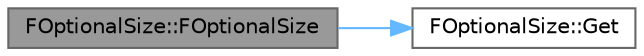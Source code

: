 digraph "FOptionalSize::FOptionalSize"
{
 // INTERACTIVE_SVG=YES
 // LATEX_PDF_SIZE
  bgcolor="transparent";
  edge [fontname=Helvetica,fontsize=10,labelfontname=Helvetica,labelfontsize=10];
  node [fontname=Helvetica,fontsize=10,shape=box,height=0.2,width=0.4];
  rankdir="LR";
  Node1 [id="Node000001",label="FOptionalSize::FOptionalSize",height=0.2,width=0.4,color="gray40", fillcolor="grey60", style="filled", fontcolor="black",tooltip="Creates a size with the TOptional value."];
  Node1 -> Node2 [id="edge1_Node000001_Node000002",color="steelblue1",style="solid",tooltip=" "];
  Node2 [id="Node000002",label="FOptionalSize::Get",height=0.2,width=0.4,color="grey40", fillcolor="white", style="filled",URL="$d8/d8c/structFOptionalSize.html#a73943143925974f7eb4b506db6bb7544",tooltip="Gets the value of the size."];
}
